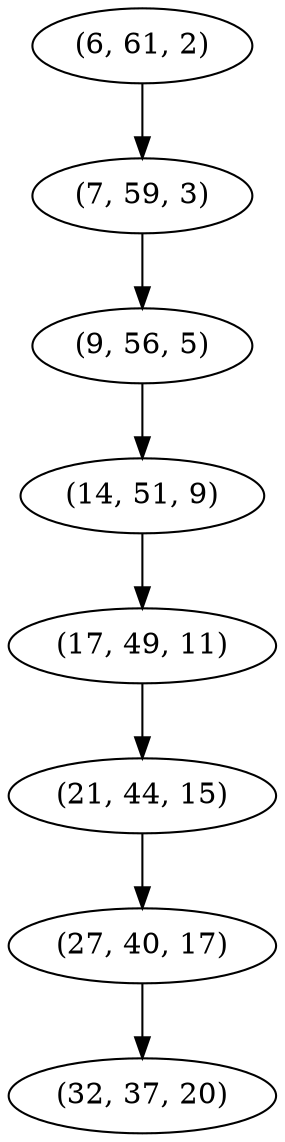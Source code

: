 digraph tree {
    "(6, 61, 2)";
    "(7, 59, 3)";
    "(9, 56, 5)";
    "(14, 51, 9)";
    "(17, 49, 11)";
    "(21, 44, 15)";
    "(27, 40, 17)";
    "(32, 37, 20)";
    "(6, 61, 2)" -> "(7, 59, 3)";
    "(7, 59, 3)" -> "(9, 56, 5)";
    "(9, 56, 5)" -> "(14, 51, 9)";
    "(14, 51, 9)" -> "(17, 49, 11)";
    "(17, 49, 11)" -> "(21, 44, 15)";
    "(21, 44, 15)" -> "(27, 40, 17)";
    "(27, 40, 17)" -> "(32, 37, 20)";
}
